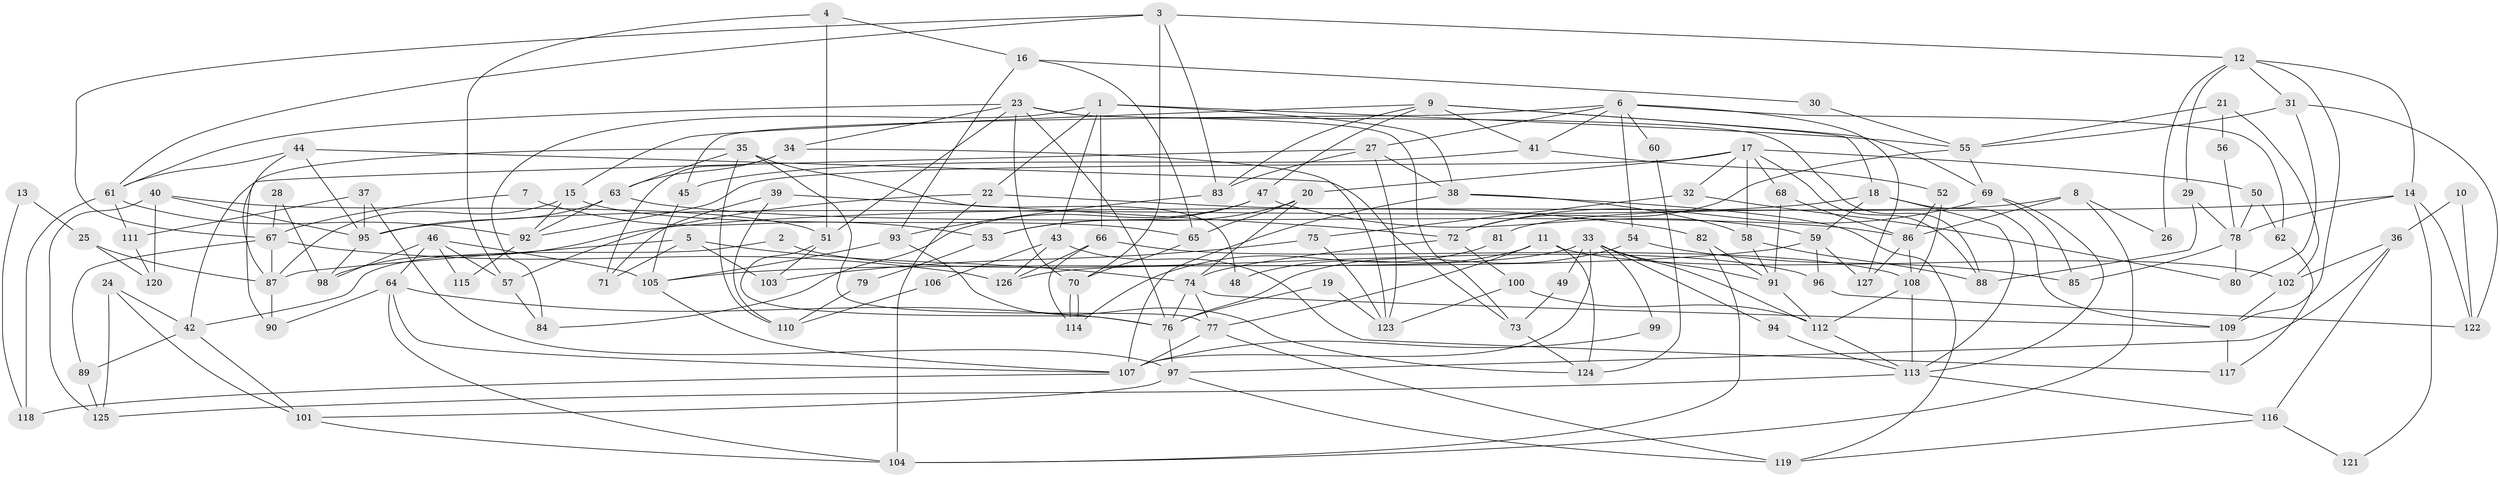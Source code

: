// Generated by graph-tools (version 1.1) at 2025/15/03/09/25 04:15:03]
// undirected, 127 vertices, 254 edges
graph export_dot {
graph [start="1"]
  node [color=gray90,style=filled];
  1;
  2;
  3;
  4;
  5;
  6;
  7;
  8;
  9;
  10;
  11;
  12;
  13;
  14;
  15;
  16;
  17;
  18;
  19;
  20;
  21;
  22;
  23;
  24;
  25;
  26;
  27;
  28;
  29;
  30;
  31;
  32;
  33;
  34;
  35;
  36;
  37;
  38;
  39;
  40;
  41;
  42;
  43;
  44;
  45;
  46;
  47;
  48;
  49;
  50;
  51;
  52;
  53;
  54;
  55;
  56;
  57;
  58;
  59;
  60;
  61;
  62;
  63;
  64;
  65;
  66;
  67;
  68;
  69;
  70;
  71;
  72;
  73;
  74;
  75;
  76;
  77;
  78;
  79;
  80;
  81;
  82;
  83;
  84;
  85;
  86;
  87;
  88;
  89;
  90;
  91;
  92;
  93;
  94;
  95;
  96;
  97;
  98;
  99;
  100;
  101;
  102;
  103;
  104;
  105;
  106;
  107;
  108;
  109;
  110;
  111;
  112;
  113;
  114;
  115;
  116;
  117;
  118;
  119;
  120;
  121;
  122;
  123;
  124;
  125;
  126;
  127;
  1 -- 43;
  1 -- 38;
  1 -- 22;
  1 -- 55;
  1 -- 66;
  1 -- 84;
  2 -- 42;
  2 -- 96;
  3 -- 12;
  3 -- 70;
  3 -- 61;
  3 -- 67;
  3 -- 83;
  4 -- 57;
  4 -- 51;
  4 -- 16;
  5 -- 87;
  5 -- 74;
  5 -- 71;
  5 -- 103;
  6 -- 54;
  6 -- 27;
  6 -- 41;
  6 -- 45;
  6 -- 60;
  6 -- 62;
  6 -- 127;
  7 -- 53;
  7 -- 67;
  8 -- 86;
  8 -- 104;
  8 -- 26;
  8 -- 81;
  9 -- 83;
  9 -- 15;
  9 -- 18;
  9 -- 41;
  9 -- 47;
  9 -- 69;
  10 -- 122;
  10 -- 36;
  11 -- 77;
  11 -- 124;
  11 -- 48;
  11 -- 102;
  12 -- 14;
  12 -- 109;
  12 -- 26;
  12 -- 29;
  12 -- 31;
  13 -- 25;
  13 -- 118;
  14 -- 78;
  14 -- 98;
  14 -- 121;
  14 -- 122;
  15 -- 87;
  15 -- 92;
  15 -- 65;
  16 -- 65;
  16 -- 30;
  16 -- 93;
  17 -- 20;
  17 -- 68;
  17 -- 32;
  17 -- 50;
  17 -- 58;
  17 -- 88;
  17 -- 92;
  18 -- 95;
  18 -- 59;
  18 -- 109;
  18 -- 113;
  19 -- 123;
  19 -- 76;
  20 -- 65;
  20 -- 74;
  20 -- 53;
  21 -- 102;
  21 -- 55;
  21 -- 56;
  22 -- 57;
  22 -- 82;
  22 -- 104;
  23 -- 88;
  23 -- 76;
  23 -- 34;
  23 -- 51;
  23 -- 61;
  23 -- 70;
  23 -- 73;
  24 -- 125;
  24 -- 42;
  24 -- 101;
  25 -- 87;
  25 -- 120;
  27 -- 38;
  27 -- 123;
  27 -- 42;
  27 -- 83;
  28 -- 98;
  28 -- 67;
  29 -- 88;
  29 -- 78;
  30 -- 55;
  31 -- 55;
  31 -- 80;
  31 -- 122;
  32 -- 75;
  32 -- 80;
  33 -- 112;
  33 -- 107;
  33 -- 49;
  33 -- 91;
  33 -- 94;
  33 -- 99;
  33 -- 126;
  34 -- 63;
  34 -- 71;
  34 -- 123;
  35 -- 63;
  35 -- 90;
  35 -- 48;
  35 -- 77;
  35 -- 110;
  36 -- 102;
  36 -- 116;
  36 -- 97;
  37 -- 97;
  37 -- 95;
  37 -- 111;
  38 -- 119;
  38 -- 58;
  38 -- 107;
  39 -- 72;
  39 -- 71;
  39 -- 110;
  40 -- 125;
  40 -- 51;
  40 -- 95;
  40 -- 120;
  41 -- 45;
  41 -- 52;
  42 -- 101;
  42 -- 89;
  43 -- 117;
  43 -- 126;
  43 -- 106;
  44 -- 61;
  44 -- 95;
  44 -- 73;
  44 -- 87;
  45 -- 105;
  46 -- 64;
  46 -- 105;
  46 -- 57;
  46 -- 98;
  46 -- 115;
  47 -- 59;
  47 -- 53;
  47 -- 84;
  49 -- 73;
  50 -- 78;
  50 -- 62;
  51 -- 76;
  51 -- 103;
  52 -- 86;
  52 -- 108;
  53 -- 79;
  54 -- 85;
  54 -- 76;
  55 -- 69;
  55 -- 72;
  56 -- 78;
  57 -- 84;
  58 -- 91;
  58 -- 88;
  59 -- 105;
  59 -- 96;
  59 -- 127;
  60 -- 124;
  61 -- 92;
  61 -- 111;
  61 -- 118;
  62 -- 117;
  63 -- 86;
  63 -- 92;
  63 -- 95;
  64 -- 107;
  64 -- 76;
  64 -- 90;
  64 -- 104;
  65 -- 70;
  66 -- 108;
  66 -- 114;
  66 -- 126;
  67 -- 126;
  67 -- 87;
  67 -- 89;
  68 -- 86;
  68 -- 91;
  69 -- 113;
  69 -- 72;
  69 -- 85;
  70 -- 114;
  70 -- 114;
  72 -- 74;
  72 -- 100;
  73 -- 124;
  74 -- 77;
  74 -- 76;
  74 -- 109;
  75 -- 123;
  75 -- 103;
  76 -- 97;
  77 -- 107;
  77 -- 119;
  78 -- 80;
  78 -- 85;
  79 -- 110;
  81 -- 114;
  82 -- 104;
  82 -- 91;
  83 -- 93;
  86 -- 108;
  86 -- 127;
  87 -- 90;
  89 -- 125;
  91 -- 112;
  92 -- 115;
  93 -- 105;
  93 -- 124;
  94 -- 113;
  95 -- 98;
  96 -- 122;
  97 -- 101;
  97 -- 119;
  99 -- 107;
  100 -- 112;
  100 -- 123;
  101 -- 104;
  102 -- 109;
  105 -- 107;
  106 -- 110;
  107 -- 118;
  108 -- 112;
  108 -- 113;
  109 -- 117;
  111 -- 120;
  112 -- 113;
  113 -- 116;
  113 -- 125;
  116 -- 119;
  116 -- 121;
}
